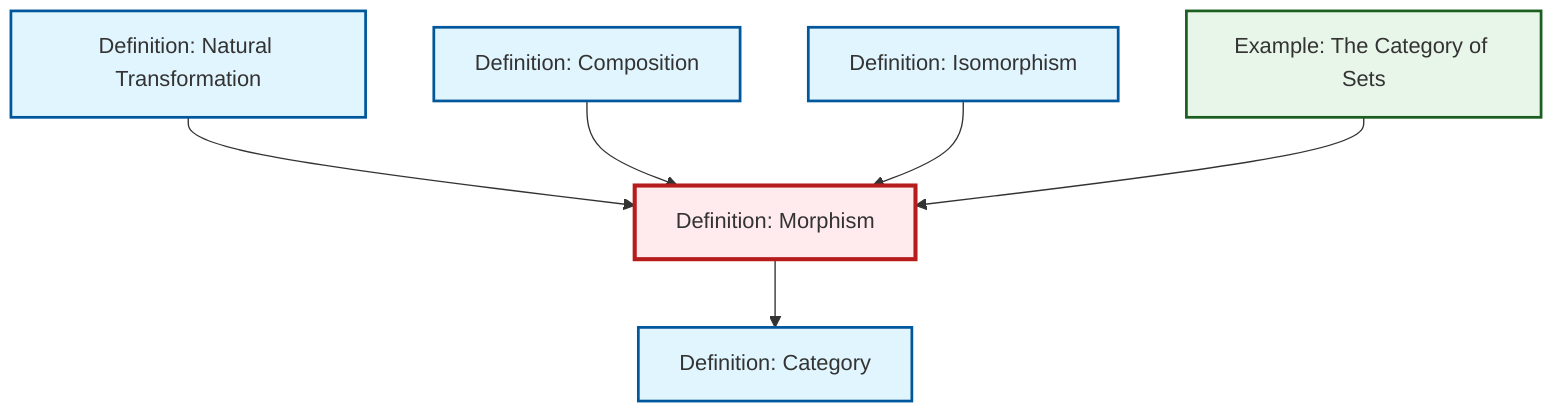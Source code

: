 graph TD
    classDef definition fill:#e1f5fe,stroke:#01579b,stroke-width:2px
    classDef theorem fill:#f3e5f5,stroke:#4a148c,stroke-width:2px
    classDef axiom fill:#fff3e0,stroke:#e65100,stroke-width:2px
    classDef example fill:#e8f5e9,stroke:#1b5e20,stroke-width:2px
    classDef current fill:#ffebee,stroke:#b71c1c,stroke-width:3px
    def-isomorphism["Definition: Isomorphism"]:::definition
    def-category["Definition: Category"]:::definition
    def-natural-transformation["Definition: Natural Transformation"]:::definition
    def-composition["Definition: Composition"]:::definition
    ex-set-category["Example: The Category of Sets"]:::example
    def-morphism["Definition: Morphism"]:::definition
    def-natural-transformation --> def-morphism
    def-composition --> def-morphism
    def-isomorphism --> def-morphism
    def-morphism --> def-category
    ex-set-category --> def-morphism
    class def-morphism current